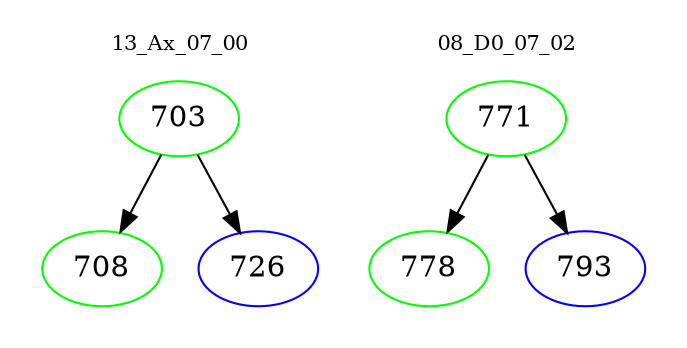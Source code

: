 digraph{
subgraph cluster_0 {
color = white
label = "13_Ax_07_00";
fontsize=10;
T0_703 [label="703", color="green"]
T0_703 -> T0_708 [color="black"]
T0_708 [label="708", color="green"]
T0_703 -> T0_726 [color="black"]
T0_726 [label="726", color="blue"]
}
subgraph cluster_1 {
color = white
label = "08_D0_07_02";
fontsize=10;
T1_771 [label="771", color="green"]
T1_771 -> T1_778 [color="black"]
T1_778 [label="778", color="green"]
T1_771 -> T1_793 [color="black"]
T1_793 [label="793", color="blue"]
}
}
